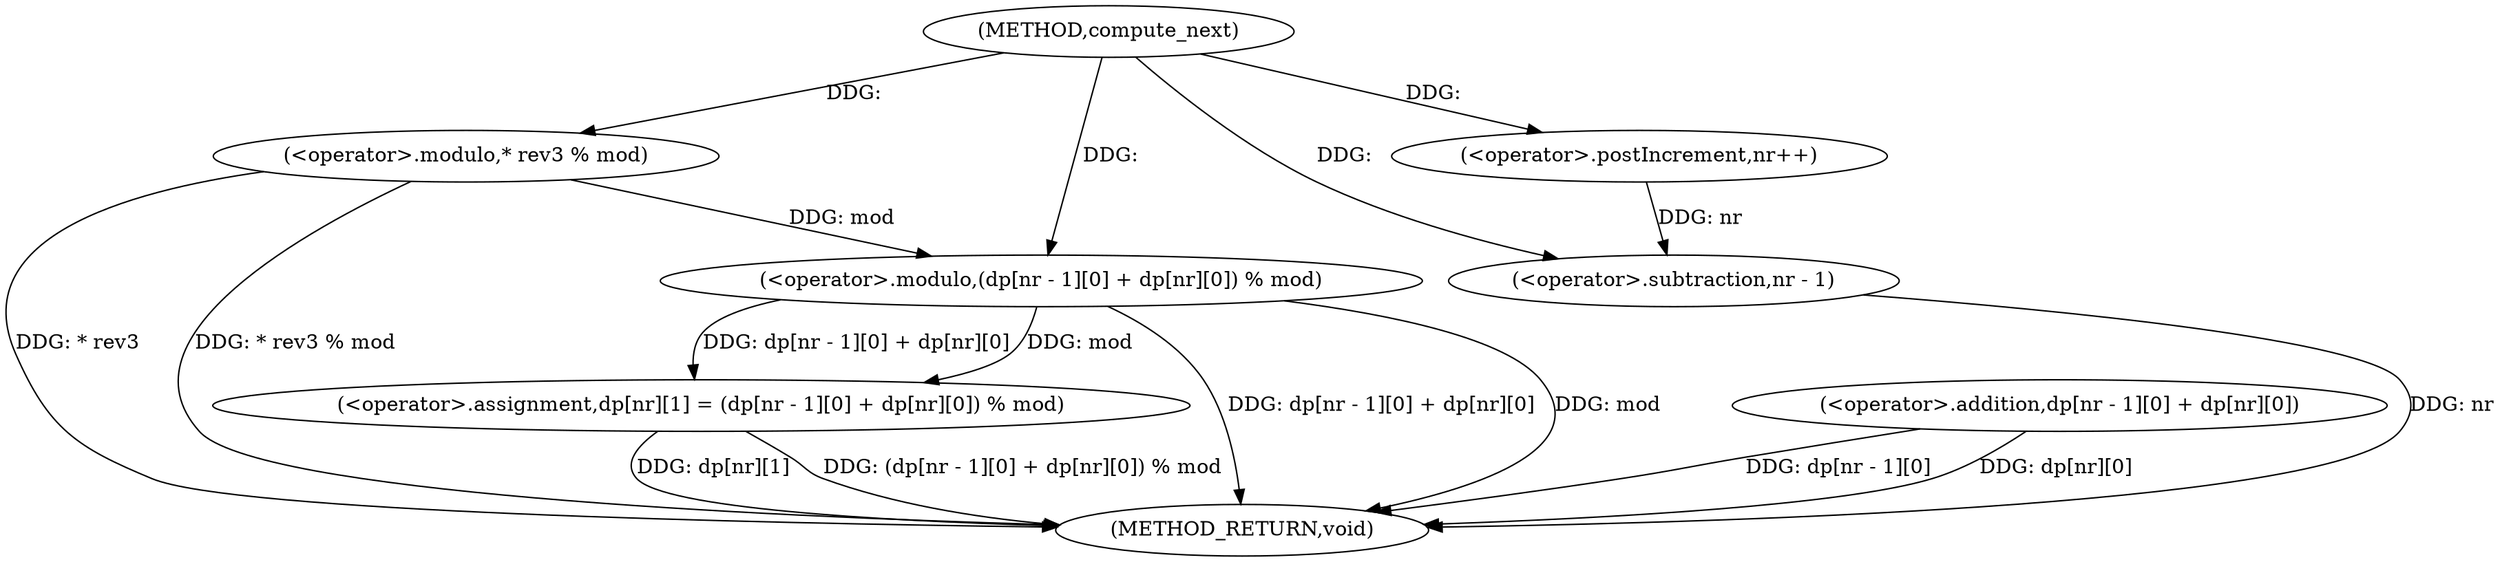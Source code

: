 digraph "compute_next" {  
"1000231" [label = "(METHOD,compute_next)" ]
"1000260" [label = "(METHOD_RETURN,void)" ]
"1000233" [label = "(<operator>.postIncrement,nr++)" ]
"1000235" [label = "(<operator>.modulo,* rev3 % mod)" ]
"1000239" [label = "(<operator>.assignment,dp[nr][1] = (dp[nr - 1][0] + dp[nr][0]) % mod)" ]
"1000245" [label = "(<operator>.modulo,(dp[nr - 1][0] + dp[nr][0]) % mod)" ]
"1000246" [label = "(<operator>.addition,dp[nr - 1][0] + dp[nr][0])" ]
"1000250" [label = "(<operator>.subtraction,nr - 1)" ]
  "1000235" -> "1000260"  [ label = "DDG: * rev3"] 
  "1000235" -> "1000260"  [ label = "DDG: * rev3 % mod"] 
  "1000239" -> "1000260"  [ label = "DDG: dp[nr][1]"] 
  "1000250" -> "1000260"  [ label = "DDG: nr"] 
  "1000246" -> "1000260"  [ label = "DDG: dp[nr - 1][0]"] 
  "1000246" -> "1000260"  [ label = "DDG: dp[nr][0]"] 
  "1000245" -> "1000260"  [ label = "DDG: dp[nr - 1][0] + dp[nr][0]"] 
  "1000245" -> "1000260"  [ label = "DDG: mod"] 
  "1000239" -> "1000260"  [ label = "DDG: (dp[nr - 1][0] + dp[nr][0]) % mod"] 
  "1000245" -> "1000239"  [ label = "DDG: dp[nr - 1][0] + dp[nr][0]"] 
  "1000245" -> "1000239"  [ label = "DDG: mod"] 
  "1000231" -> "1000233"  [ label = "DDG: "] 
  "1000231" -> "1000235"  [ label = "DDG: "] 
  "1000235" -> "1000245"  [ label = "DDG: mod"] 
  "1000231" -> "1000245"  [ label = "DDG: "] 
  "1000233" -> "1000250"  [ label = "DDG: nr"] 
  "1000231" -> "1000250"  [ label = "DDG: "] 
}
